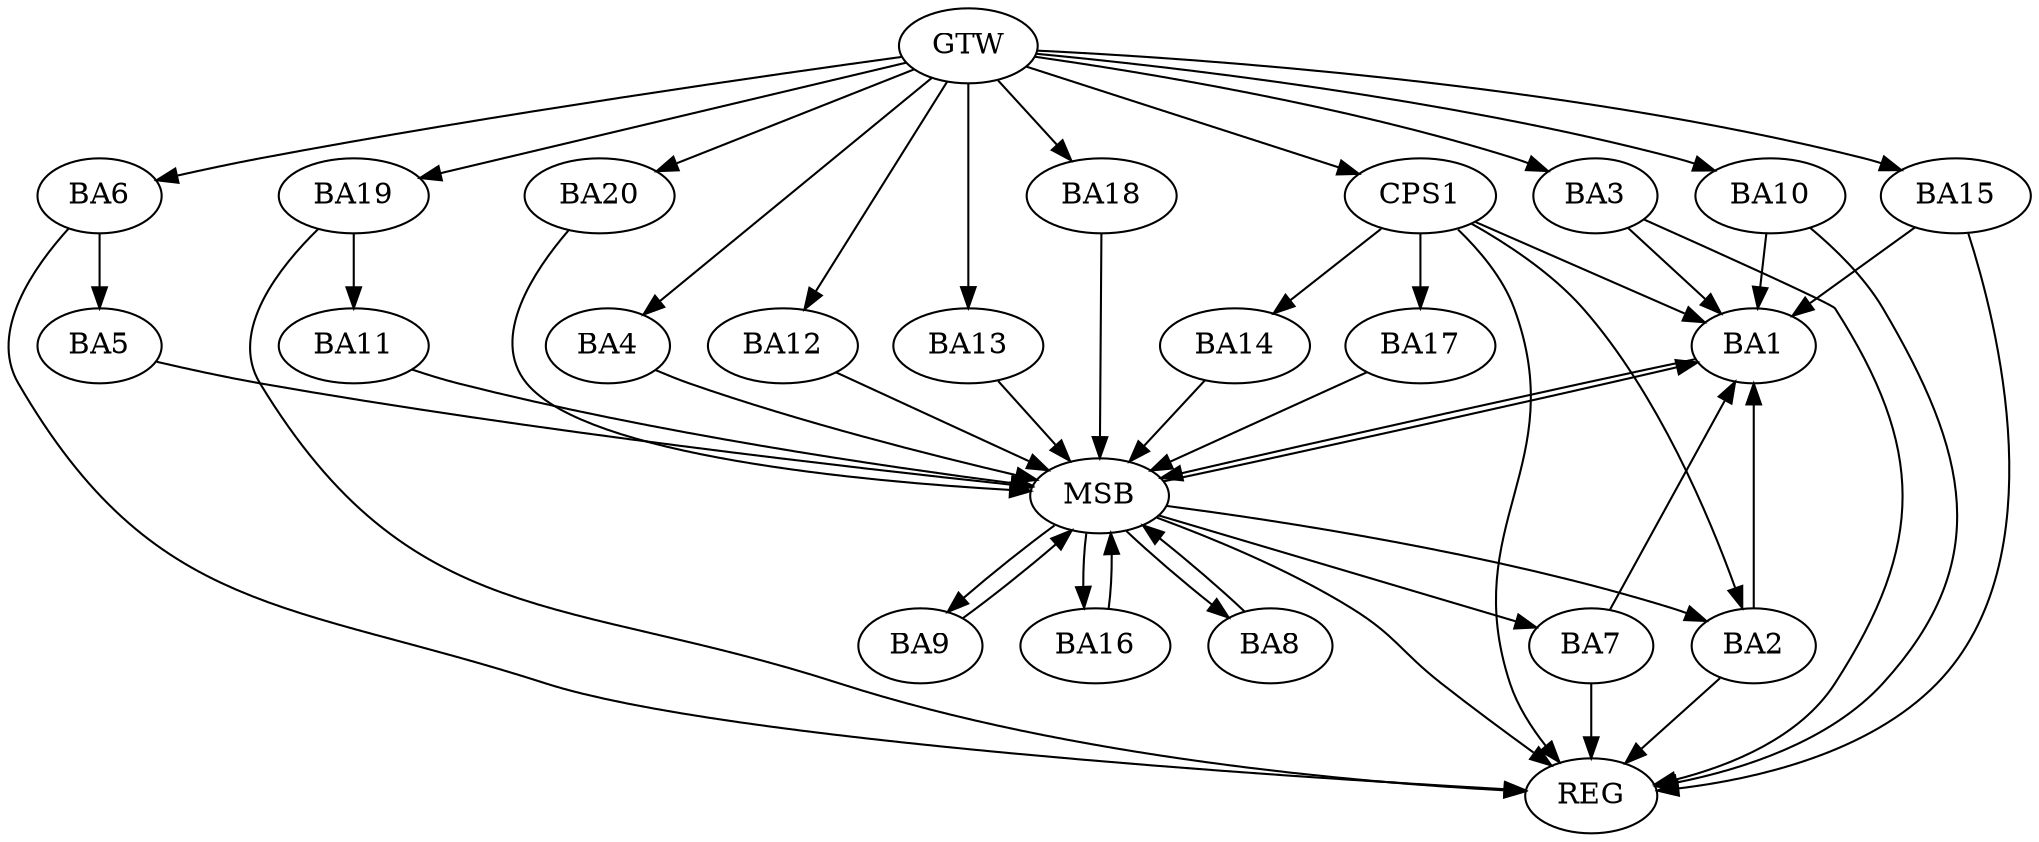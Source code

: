 strict digraph G {
  BA1 [ label="BA1" ];
  BA2 [ label="BA2" ];
  BA3 [ label="BA3" ];
  BA4 [ label="BA4" ];
  BA5 [ label="BA5" ];
  BA6 [ label="BA6" ];
  BA7 [ label="BA7" ];
  BA8 [ label="BA8" ];
  BA9 [ label="BA9" ];
  BA10 [ label="BA10" ];
  BA11 [ label="BA11" ];
  BA12 [ label="BA12" ];
  BA13 [ label="BA13" ];
  BA14 [ label="BA14" ];
  BA15 [ label="BA15" ];
  BA16 [ label="BA16" ];
  BA17 [ label="BA17" ];
  BA18 [ label="BA18" ];
  BA19 [ label="BA19" ];
  BA20 [ label="BA20" ];
  CPS1 [ label="CPS1" ];
  GTW [ label="GTW" ];
  REG [ label="REG" ];
  MSB [ label="MSB" ];
  BA2 -> BA1;
  BA3 -> BA1;
  BA6 -> BA5;
  BA7 -> BA1;
  BA10 -> BA1;
  BA15 -> BA1;
  BA19 -> BA11;
  CPS1 -> BA17;
  CPS1 -> BA1;
  CPS1 -> BA2;
  CPS1 -> BA14;
  GTW -> BA3;
  GTW -> BA4;
  GTW -> BA6;
  GTW -> BA10;
  GTW -> BA12;
  GTW -> BA13;
  GTW -> BA15;
  GTW -> BA18;
  GTW -> BA19;
  GTW -> BA20;
  GTW -> CPS1;
  BA2 -> REG;
  BA3 -> REG;
  BA6 -> REG;
  BA7 -> REG;
  BA10 -> REG;
  BA15 -> REG;
  BA19 -> REG;
  CPS1 -> REG;
  BA1 -> MSB;
  MSB -> BA2;
  MSB -> REG;
  BA4 -> MSB;
  BA5 -> MSB;
  MSB -> BA1;
  BA8 -> MSB;
  MSB -> BA7;
  BA9 -> MSB;
  MSB -> BA8;
  BA11 -> MSB;
  MSB -> BA9;
  BA12 -> MSB;
  BA13 -> MSB;
  BA14 -> MSB;
  BA16 -> MSB;
  BA17 -> MSB;
  BA18 -> MSB;
  MSB -> BA16;
  BA20 -> MSB;
}
